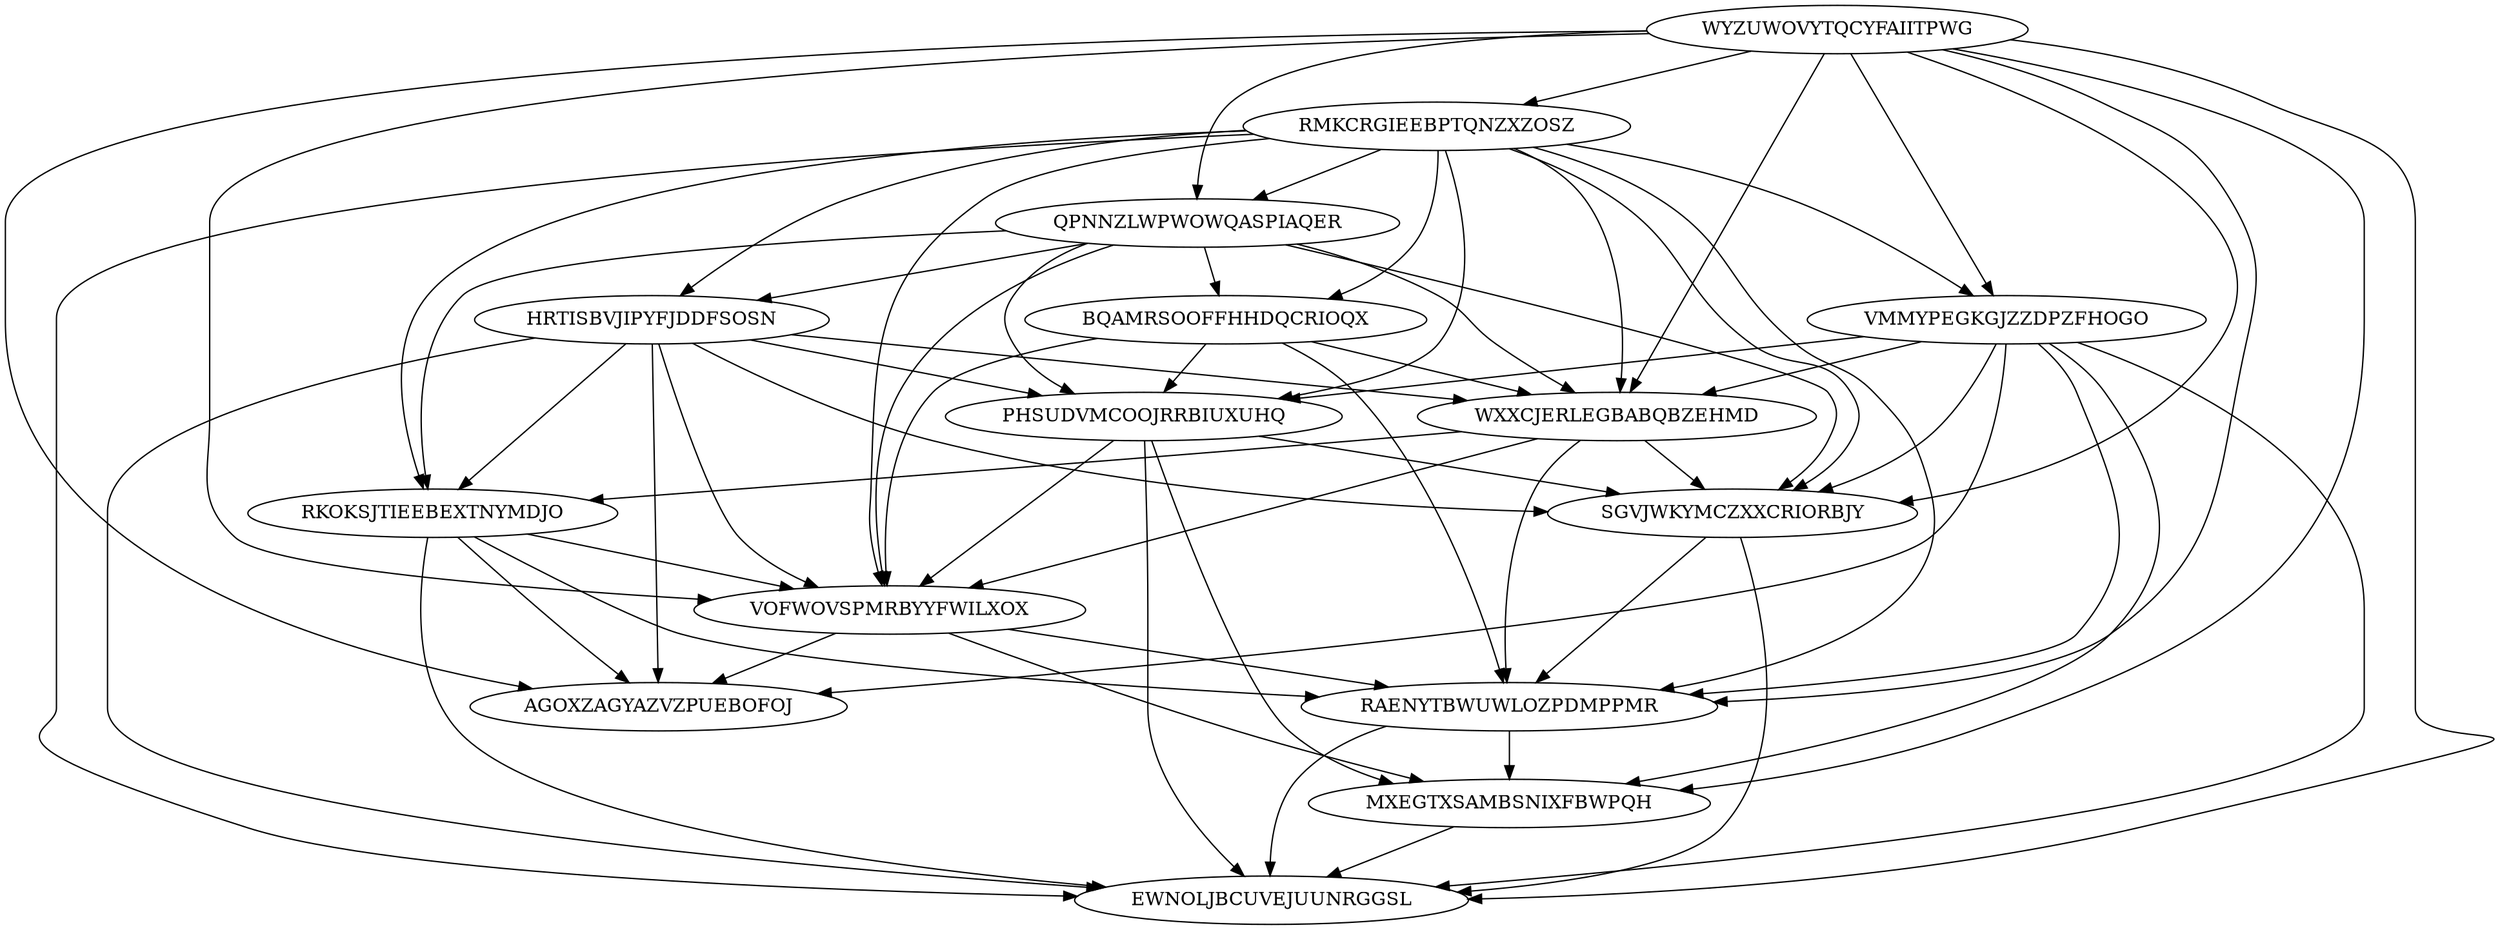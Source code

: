 digraph N15M66 {
	WYZUWOVYTQCYFAIITPWG	[Weight=16];
	RMKCRGIEEBPTQNZXZOSZ	[Weight=13];
	QPNNZLWPWOWQASPIAQER	[Weight=15];
	VMMYPEGKGJZZDPZFHOGO	[Weight=18];
	HRTISBVJIPYFJDDFSOSN	[Weight=16];
	BQAMRSOOFFHHDQCRIOQX	[Weight=12];
	WXXCJERLEGBABQBZEHMD	[Weight=13];
	PHSUDVMCOOJRRBIUXUHQ	[Weight=15];
	SGVJWKYMCZXXCRIORBJY	[Weight=18];
	RKOKSJTIEEBEXTNYMDJO	[Weight=20];
	VOFWOVSPMRBYYFWILXOX	[Weight=14];
	AGOXZAGYAZVZPUEBOFOJ	[Weight=17];
	RAENYTBWUWLOZPDMPPMR	[Weight=11];
	MXEGTXSAMBSNIXFBWPQH	[Weight=11];
	EWNOLJBCUVEJUUNRGGSL	[Weight=16];
	VMMYPEGKGJZZDPZFHOGO -> EWNOLJBCUVEJUUNRGGSL [Weight=19];
	WYZUWOVYTQCYFAIITPWG -> MXEGTXSAMBSNIXFBWPQH [Weight=12];
	BQAMRSOOFFHHDQCRIOQX -> PHSUDVMCOOJRRBIUXUHQ [Weight=13];
	VMMYPEGKGJZZDPZFHOGO -> SGVJWKYMCZXXCRIORBJY [Weight=16];
	WYZUWOVYTQCYFAIITPWG -> WXXCJERLEGBABQBZEHMD [Weight=16];
	QPNNZLWPWOWQASPIAQER -> PHSUDVMCOOJRRBIUXUHQ [Weight=20];
	QPNNZLWPWOWQASPIAQER -> RKOKSJTIEEBEXTNYMDJO [Weight=15];
	SGVJWKYMCZXXCRIORBJY -> EWNOLJBCUVEJUUNRGGSL [Weight=15];
	HRTISBVJIPYFJDDFSOSN -> SGVJWKYMCZXXCRIORBJY [Weight=12];
	RAENYTBWUWLOZPDMPPMR -> MXEGTXSAMBSNIXFBWPQH [Weight=11];
	QPNNZLWPWOWQASPIAQER -> WXXCJERLEGBABQBZEHMD [Weight=11];
	RMKCRGIEEBPTQNZXZOSZ -> RKOKSJTIEEBEXTNYMDJO [Weight=17];
	WXXCJERLEGBABQBZEHMD -> RKOKSJTIEEBEXTNYMDJO [Weight=14];
	QPNNZLWPWOWQASPIAQER -> HRTISBVJIPYFJDDFSOSN [Weight=12];
	RKOKSJTIEEBEXTNYMDJO -> EWNOLJBCUVEJUUNRGGSL [Weight=12];
	VMMYPEGKGJZZDPZFHOGO -> MXEGTXSAMBSNIXFBWPQH [Weight=14];
	WXXCJERLEGBABQBZEHMD -> RAENYTBWUWLOZPDMPPMR [Weight=13];
	HRTISBVJIPYFJDDFSOSN -> RKOKSJTIEEBEXTNYMDJO [Weight=20];
	PHSUDVMCOOJRRBIUXUHQ -> MXEGTXSAMBSNIXFBWPQH [Weight=20];
	QPNNZLWPWOWQASPIAQER -> SGVJWKYMCZXXCRIORBJY [Weight=12];
	PHSUDVMCOOJRRBIUXUHQ -> EWNOLJBCUVEJUUNRGGSL [Weight=14];
	WYZUWOVYTQCYFAIITPWG -> SGVJWKYMCZXXCRIORBJY [Weight=11];
	RKOKSJTIEEBEXTNYMDJO -> AGOXZAGYAZVZPUEBOFOJ [Weight=12];
	RKOKSJTIEEBEXTNYMDJO -> RAENYTBWUWLOZPDMPPMR [Weight=14];
	RMKCRGIEEBPTQNZXZOSZ -> VOFWOVSPMRBYYFWILXOX [Weight=12];
	QPNNZLWPWOWQASPIAQER -> VOFWOVSPMRBYYFWILXOX [Weight=12];
	SGVJWKYMCZXXCRIORBJY -> RAENYTBWUWLOZPDMPPMR [Weight=11];
	WYZUWOVYTQCYFAIITPWG -> QPNNZLWPWOWQASPIAQER [Weight=12];
	MXEGTXSAMBSNIXFBWPQH -> EWNOLJBCUVEJUUNRGGSL [Weight=10];
	HRTISBVJIPYFJDDFSOSN -> AGOXZAGYAZVZPUEBOFOJ [Weight=12];
	WYZUWOVYTQCYFAIITPWG -> VMMYPEGKGJZZDPZFHOGO [Weight=11];
	VMMYPEGKGJZZDPZFHOGO -> PHSUDVMCOOJRRBIUXUHQ [Weight=16];
	RMKCRGIEEBPTQNZXZOSZ -> SGVJWKYMCZXXCRIORBJY [Weight=11];
	BQAMRSOOFFHHDQCRIOQX -> VOFWOVSPMRBYYFWILXOX [Weight=15];
	WYZUWOVYTQCYFAIITPWG -> RMKCRGIEEBPTQNZXZOSZ [Weight=12];
	VOFWOVSPMRBYYFWILXOX -> RAENYTBWUWLOZPDMPPMR [Weight=12];
	RMKCRGIEEBPTQNZXZOSZ -> VMMYPEGKGJZZDPZFHOGO [Weight=17];
	HRTISBVJIPYFJDDFSOSN -> PHSUDVMCOOJRRBIUXUHQ [Weight=12];
	QPNNZLWPWOWQASPIAQER -> BQAMRSOOFFHHDQCRIOQX [Weight=15];
	PHSUDVMCOOJRRBIUXUHQ -> VOFWOVSPMRBYYFWILXOX [Weight=12];
	RMKCRGIEEBPTQNZXZOSZ -> PHSUDVMCOOJRRBIUXUHQ [Weight=18];
	HRTISBVJIPYFJDDFSOSN -> EWNOLJBCUVEJUUNRGGSL [Weight=16];
	WYZUWOVYTQCYFAIITPWG -> EWNOLJBCUVEJUUNRGGSL [Weight=12];
	WXXCJERLEGBABQBZEHMD -> SGVJWKYMCZXXCRIORBJY [Weight=20];
	RKOKSJTIEEBEXTNYMDJO -> VOFWOVSPMRBYYFWILXOX [Weight=11];
	WYZUWOVYTQCYFAIITPWG -> AGOXZAGYAZVZPUEBOFOJ [Weight=20];
	PHSUDVMCOOJRRBIUXUHQ -> SGVJWKYMCZXXCRIORBJY [Weight=13];
	VMMYPEGKGJZZDPZFHOGO -> RAENYTBWUWLOZPDMPPMR [Weight=13];
	WXXCJERLEGBABQBZEHMD -> VOFWOVSPMRBYYFWILXOX [Weight=20];
	VMMYPEGKGJZZDPZFHOGO -> WXXCJERLEGBABQBZEHMD [Weight=20];
	BQAMRSOOFFHHDQCRIOQX -> RAENYTBWUWLOZPDMPPMR [Weight=20];
	HRTISBVJIPYFJDDFSOSN -> WXXCJERLEGBABQBZEHMD [Weight=17];
	HRTISBVJIPYFJDDFSOSN -> VOFWOVSPMRBYYFWILXOX [Weight=18];
	RMKCRGIEEBPTQNZXZOSZ -> HRTISBVJIPYFJDDFSOSN [Weight=19];
	WYZUWOVYTQCYFAIITPWG -> RAENYTBWUWLOZPDMPPMR [Weight=20];
	RMKCRGIEEBPTQNZXZOSZ -> QPNNZLWPWOWQASPIAQER [Weight=17];
	VOFWOVSPMRBYYFWILXOX -> MXEGTXSAMBSNIXFBWPQH [Weight=20];
	RMKCRGIEEBPTQNZXZOSZ -> BQAMRSOOFFHHDQCRIOQX [Weight=20];
	RAENYTBWUWLOZPDMPPMR -> EWNOLJBCUVEJUUNRGGSL [Weight=12];
	VOFWOVSPMRBYYFWILXOX -> AGOXZAGYAZVZPUEBOFOJ [Weight=15];
	RMKCRGIEEBPTQNZXZOSZ -> WXXCJERLEGBABQBZEHMD [Weight=20];
	RMKCRGIEEBPTQNZXZOSZ -> EWNOLJBCUVEJUUNRGGSL [Weight=20];
	RMKCRGIEEBPTQNZXZOSZ -> RAENYTBWUWLOZPDMPPMR [Weight=14];
	BQAMRSOOFFHHDQCRIOQX -> WXXCJERLEGBABQBZEHMD [Weight=10];
	WYZUWOVYTQCYFAIITPWG -> VOFWOVSPMRBYYFWILXOX [Weight=19];
	VMMYPEGKGJZZDPZFHOGO -> AGOXZAGYAZVZPUEBOFOJ [Weight=10];
}
